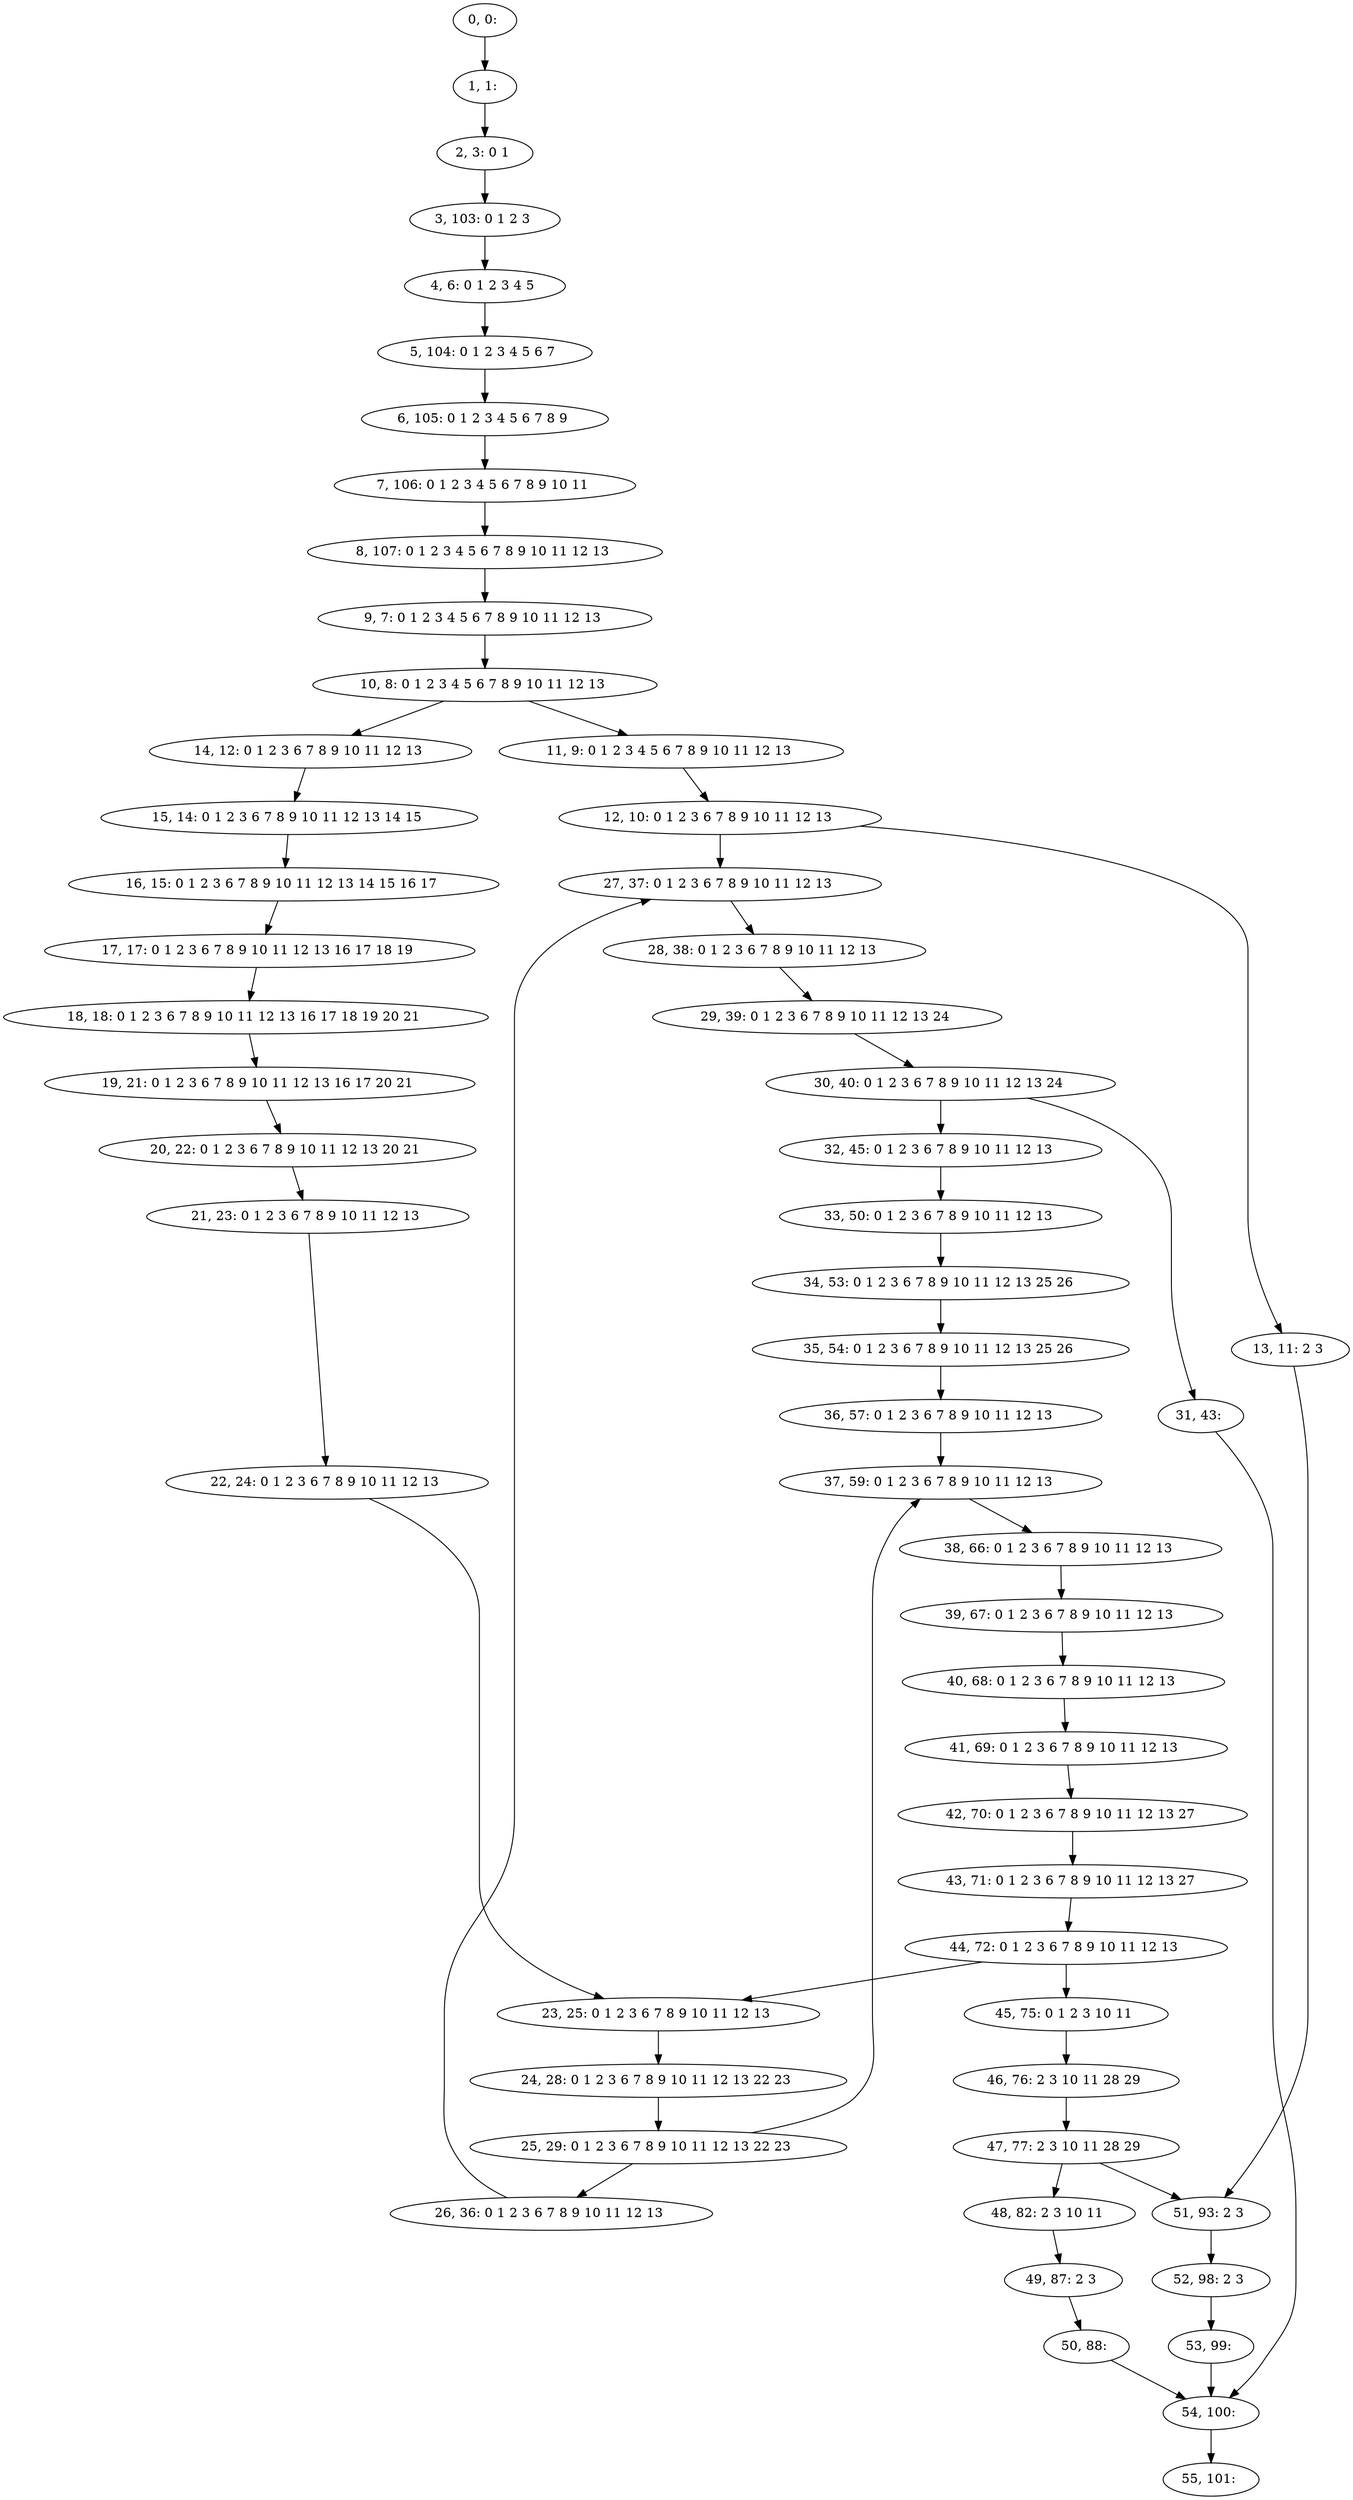 digraph G {
0[label="0, 0: "];
1[label="1, 1: "];
2[label="2, 3: 0 1 "];
3[label="3, 103: 0 1 2 3 "];
4[label="4, 6: 0 1 2 3 4 5 "];
5[label="5, 104: 0 1 2 3 4 5 6 7 "];
6[label="6, 105: 0 1 2 3 4 5 6 7 8 9 "];
7[label="7, 106: 0 1 2 3 4 5 6 7 8 9 10 11 "];
8[label="8, 107: 0 1 2 3 4 5 6 7 8 9 10 11 12 13 "];
9[label="9, 7: 0 1 2 3 4 5 6 7 8 9 10 11 12 13 "];
10[label="10, 8: 0 1 2 3 4 5 6 7 8 9 10 11 12 13 "];
11[label="11, 9: 0 1 2 3 4 5 6 7 8 9 10 11 12 13 "];
12[label="12, 10: 0 1 2 3 6 7 8 9 10 11 12 13 "];
13[label="13, 11: 2 3 "];
14[label="14, 12: 0 1 2 3 6 7 8 9 10 11 12 13 "];
15[label="15, 14: 0 1 2 3 6 7 8 9 10 11 12 13 14 15 "];
16[label="16, 15: 0 1 2 3 6 7 8 9 10 11 12 13 14 15 16 17 "];
17[label="17, 17: 0 1 2 3 6 7 8 9 10 11 12 13 16 17 18 19 "];
18[label="18, 18: 0 1 2 3 6 7 8 9 10 11 12 13 16 17 18 19 20 21 "];
19[label="19, 21: 0 1 2 3 6 7 8 9 10 11 12 13 16 17 20 21 "];
20[label="20, 22: 0 1 2 3 6 7 8 9 10 11 12 13 20 21 "];
21[label="21, 23: 0 1 2 3 6 7 8 9 10 11 12 13 "];
22[label="22, 24: 0 1 2 3 6 7 8 9 10 11 12 13 "];
23[label="23, 25: 0 1 2 3 6 7 8 9 10 11 12 13 "];
24[label="24, 28: 0 1 2 3 6 7 8 9 10 11 12 13 22 23 "];
25[label="25, 29: 0 1 2 3 6 7 8 9 10 11 12 13 22 23 "];
26[label="26, 36: 0 1 2 3 6 7 8 9 10 11 12 13 "];
27[label="27, 37: 0 1 2 3 6 7 8 9 10 11 12 13 "];
28[label="28, 38: 0 1 2 3 6 7 8 9 10 11 12 13 "];
29[label="29, 39: 0 1 2 3 6 7 8 9 10 11 12 13 24 "];
30[label="30, 40: 0 1 2 3 6 7 8 9 10 11 12 13 24 "];
31[label="31, 43: "];
32[label="32, 45: 0 1 2 3 6 7 8 9 10 11 12 13 "];
33[label="33, 50: 0 1 2 3 6 7 8 9 10 11 12 13 "];
34[label="34, 53: 0 1 2 3 6 7 8 9 10 11 12 13 25 26 "];
35[label="35, 54: 0 1 2 3 6 7 8 9 10 11 12 13 25 26 "];
36[label="36, 57: 0 1 2 3 6 7 8 9 10 11 12 13 "];
37[label="37, 59: 0 1 2 3 6 7 8 9 10 11 12 13 "];
38[label="38, 66: 0 1 2 3 6 7 8 9 10 11 12 13 "];
39[label="39, 67: 0 1 2 3 6 7 8 9 10 11 12 13 "];
40[label="40, 68: 0 1 2 3 6 7 8 9 10 11 12 13 "];
41[label="41, 69: 0 1 2 3 6 7 8 9 10 11 12 13 "];
42[label="42, 70: 0 1 2 3 6 7 8 9 10 11 12 13 27 "];
43[label="43, 71: 0 1 2 3 6 7 8 9 10 11 12 13 27 "];
44[label="44, 72: 0 1 2 3 6 7 8 9 10 11 12 13 "];
45[label="45, 75: 0 1 2 3 10 11 "];
46[label="46, 76: 2 3 10 11 28 29 "];
47[label="47, 77: 2 3 10 11 28 29 "];
48[label="48, 82: 2 3 10 11 "];
49[label="49, 87: 2 3 "];
50[label="50, 88: "];
51[label="51, 93: 2 3 "];
52[label="52, 98: 2 3 "];
53[label="53, 99: "];
54[label="54, 100: "];
55[label="55, 101: "];
0->1 ;
1->2 ;
2->3 ;
3->4 ;
4->5 ;
5->6 ;
6->7 ;
7->8 ;
8->9 ;
9->10 ;
10->11 ;
10->14 ;
11->12 ;
12->13 ;
12->27 ;
13->51 ;
14->15 ;
15->16 ;
16->17 ;
17->18 ;
18->19 ;
19->20 ;
20->21 ;
21->22 ;
22->23 ;
23->24 ;
24->25 ;
25->26 ;
25->37 ;
26->27 ;
27->28 ;
28->29 ;
29->30 ;
30->31 ;
30->32 ;
31->54 ;
32->33 ;
33->34 ;
34->35 ;
35->36 ;
36->37 ;
37->38 ;
38->39 ;
39->40 ;
40->41 ;
41->42 ;
42->43 ;
43->44 ;
44->45 ;
44->23 ;
45->46 ;
46->47 ;
47->48 ;
47->51 ;
48->49 ;
49->50 ;
50->54 ;
51->52 ;
52->53 ;
53->54 ;
54->55 ;
}

